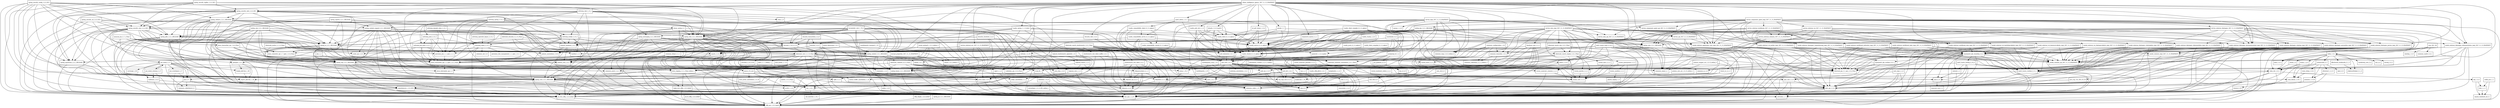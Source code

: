 digraph dependencies {
  node [shape = box, fontsize=10.0];
  activemq_broker_5_15_2 -> activemq_client_5_15_2;
  activemq_broker_5_15_2 -> geronimo_jms_1_1_spec_1_1_1;
  activemq_broker_5_15_2 -> guava_23_4_jre;
  activemq_broker_5_15_2 -> hawtbuf_1_11;
  activemq_broker_5_15_2 -> jackson_databind_2_9_2;
  activemq_broker_5_15_2 -> jboss_transaction_api_1_2_spec_1_0_1_Final;
  activemq_broker_5_15_2 -> org_osgi_core_6_0_0;
  activemq_broker_5_15_2 -> slf4j_api_1_8_0_beta0;
  activemq_broker_5_15_2 -> xml_apis_1_4_01;
  activemq_client_5_15_2 -> commons_net_3_6;
  activemq_client_5_15_2 -> geronimo_j2ee_management_1_1_spec_1_0_1;
  activemq_client_5_15_2 -> geronimo_jms_1_1_spec_1_1_1;
  activemq_client_5_15_2 -> hawtbuf_1_11;
  activemq_client_5_15_2 -> jboss_transaction_api_1_2_spec_1_0_1_Final;
  activemq_client_5_15_2 -> slf4j_api_1_8_0_beta0;
  activemq_client_5_15_2 -> xml_apis_1_4_01;
  activemq_jms_pool_5_15_2 -> commons_pool2_2_4_2;
  activemq_jms_pool_5_15_2 -> geronimo_jms_1_1_spec_1_1_1;
  activemq_jms_pool_5_15_2 -> jboss_transaction_api_1_2_spec_1_0_1_Final;
  activemq_jms_pool_5_15_2 -> slf4j_api_1_8_0_beta0;
  activemq_kahadb_store_5_15_2 -> activemq_broker_5_15_2;
  activemq_kahadb_store_5_15_2 -> activemq_client_5_15_2;
  activemq_kahadb_store_5_15_2 -> geronimo_jms_1_1_spec_1_1_1;
  activemq_kahadb_store_5_15_2 -> jboss_transaction_api_1_2_spec_1_0_1_Final;
  activemq_kahadb_store_5_15_2 -> slf4j_api_1_8_0_beta0;
  activemq_openwire_legacy_5_15_2 -> activemq_client_5_15_2;
  activemq_pool_5_15_2 -> activemq_client_5_15_2;
  activemq_pool_5_15_2 -> activemq_jms_pool_5_15_2;
  activemq_pool_5_15_2 -> geronimo_jms_1_1_spec_1_1_1;
  activemq_pool_5_15_2 -> jboss_transaction_api_1_2_spec_1_0_1_Final;
  activemq_pool_5_15_2 -> slf4j_api_1_8_0_beta0;
  activemq_spring_5_15_2 -> activemq_broker_5_15_2;
  activemq_spring_5_15_2 -> activemq_client_5_15_2;
  activemq_spring_5_15_2 -> activemq_jms_pool_5_15_2;
  activemq_spring_5_15_2 -> activemq_pool_5_15_2;
  activemq_spring_5_15_2 -> geronimo_jms_1_1_spec_1_1_1;
  activemq_spring_5_15_2 -> jboss_transaction_api_1_2_spec_1_0_1_Final;
  activemq_spring_5_15_2 -> slf4j_api_1_8_0_beta0;
  activemq_spring_5_15_2 -> spring_beans_5_0_1_RELEASE;
  activemq_spring_5_15_2 -> spring_context_5_0_1_RELEASE;
  activemq_spring_5_15_2 -> spring_core_5_0_1_RELEASE;
  activemq_spring_5_15_2 -> xbean_spring_4_5;
  activemq_web_5_15_2 -> activemq_broker_5_15_2;
  activemq_web_5_15_2 -> activemq_client_5_15_2;
  activemq_web_5_15_2 -> activemq_spring_5_15_2;
  activemq_web_5_15_2 -> geronimo_jms_1_1_spec_1_1_1;
  activemq_web_5_15_2 -> jaxb_api_2_3_0;
  activemq_web_5_15_2 -> rome_1_0;
  activemq_web_5_15_2 -> slf4j_api_1_8_0_beta0;
  activemq_web_5_15_2 -> spring_beans_5_0_1_RELEASE;
  activemq_web_5_15_2 -> spring_core_5_0_1_RELEASE;
  activemq_web_5_15_2 -> spring_web_5_0_1_RELEASE;
  activemq_web_5_15_2 -> spring_webmvc_5_0_1_RELEASE;
  activemq_web_5_15_2 -> xstream_1_4_10;
  ant_1_10_1 -> ant_launcher_1_10_1;
  ant_1_10_1 -> xml_apis_1_4_01;
  asm_tree_6_0 -> asm_6_0;
  asm_util_6_0 -> asm_6_0;
  asm_util_6_0 -> asm_tree_6_0;
  aspectjweaver_1_9_0_RC2 -> jcl_over_slf4j_1_8_0_beta0;
  aspectjweaver_1_9_0_RC2 -> xml_apis_1_4_01;
  atmosphere_runtime_2_4_11_vaadin2 -> commons_pool2_2_4_2;
  atmosphere_runtime_2_4_11_vaadin2 -> jaxb_api_2_3_0;
  atmosphere_runtime_2_4_11_vaadin2 -> vaadin_slf4j_jdk14_1_6_1;
  atmosphere_runtime_2_4_11_vaadin2 -> xml_apis_1_4_01;
  autoencoder_0_1 -> ejml_0_22;
  autoencoder_0_1 -> jcommon_1_0_16;
  autoencoder_0_1 -> jfreechart_1_0_13;
  autoencoder_0_1 -> scala_library_2_10_2;
  autoencoder_0_1 -> scala_swing_2_10_2;
  autoencoder_0_1 -> weka_dev_3_9_1;
  bcpkix_jdk15on_1_58 -> bcprov_jdk15on_1_58;
  bmad_2_4 -> weka_dev_3_9_1;
  bounce_0_18 -> xml_apis_1_4_01;
  cglib_3_2_5 -> ant_1_10_1;
  cglib_3_2_5 -> asm_6_0;
  citizen_intelligence_agency_2017_11_13_SNAPSHOT -> commons_beanutils_1_9_3;
  citizen_intelligence_agency_2017_11_13_SNAPSHOT -> commons_lang_2_6_0_redhat_6;
  citizen_intelligence_agency_2017_11_13_SNAPSHOT -> commons_lang3_3_7;
  citizen_intelligence_agency_2017_11_13_SNAPSHOT -> dcharts_2_0_0_hack23;
  citizen_intelligence_agency_2017_11_13_SNAPSHOT -> ehcache_2_10_4_3_15;
  citizen_intelligence_agency_2017_11_13_SNAPSHOT -> ehcache_web_2_0_4;
  citizen_intelligence_agency_2017_11_13_SNAPSHOT -> gantt_addon_1_0_1;
  citizen_intelligence_agency_2017_11_13_SNAPSHOT -> hibernate_jpa_2_1_api_1_0_0_Final;
  citizen_intelligence_agency_2017_11_13_SNAPSHOT -> joda_time_2_9_9;
  citizen_intelligence_agency_2017_11_13_SNAPSHOT -> jsoup_1_10_2;
  citizen_intelligence_agency_2017_11_13_SNAPSHOT -> model_common_api_2017_11_13_SNAPSHOT;
  citizen_intelligence_agency_2017_11_13_SNAPSHOT -> model_external_riksdagen_documentcontent_impl_2017_11_13_SNAPSHOT;
  citizen_intelligence_agency_2017_11_13_SNAPSHOT -> model_external_riksdagen_dokumentlista_impl_2017_11_13_SNAPSHOT;
  citizen_intelligence_agency_2017_11_13_SNAPSHOT -> model_external_riksdagen_dokumentstatus_impl_2017_11_13_SNAPSHOT;
  citizen_intelligence_agency_2017_11_13_SNAPSHOT -> model_external_riksdagen_person_impl_2017_11_13_SNAPSHOT;
  citizen_intelligence_agency_2017_11_13_SNAPSHOT -> model_external_riksdagen_utskottsforslag_impl_2017_11_13_SNAPSHOT;
  citizen_intelligence_agency_2017_11_13_SNAPSHOT -> model_external_worldbank_data_impl_2017_11_13_SNAPSHOT;
  citizen_intelligence_agency_2017_11_13_SNAPSHOT -> model_internal_application_user_impl_2017_11_13_SNAPSHOT;
  citizen_intelligence_agency_2017_11_13_SNAPSHOT -> qrcode_2_1;
  citizen_intelligence_agency_2017_11_13_SNAPSHOT -> responsive_layout_2_1_1;
  citizen_intelligence_agency_2017_11_13_SNAPSHOT -> service_api_2017_11_13_SNAPSHOT;
  citizen_intelligence_agency_2017_11_13_SNAPSHOT -> service_external_esv_2017_11_13_SNAPSHOT;
  citizen_intelligence_agency_2017_11_13_SNAPSHOT -> slf4j_api_1_8_0_beta0;
  citizen_intelligence_agency_2017_11_13_SNAPSHOT -> spring_aop_5_0_1_RELEASE;
  citizen_intelligence_agency_2017_11_13_SNAPSHOT -> spring_beans_5_0_1_RELEASE;
  citizen_intelligence_agency_2017_11_13_SNAPSHOT -> spring_context_5_0_1_RELEASE;
  citizen_intelligence_agency_2017_11_13_SNAPSHOT -> spring_security_core_5_0_0_RC1;
  citizen_intelligence_agency_2017_11_13_SNAPSHOT -> spring_security_web_5_0_0_RC1;
  citizen_intelligence_agency_2017_11_13_SNAPSHOT -> spring_tx_5_0_1_RELEASE;
  citizen_intelligence_agency_2017_11_13_SNAPSHOT -> spring_web_5_0_1_RELEASE;
  citizen_intelligence_agency_2017_11_13_SNAPSHOT -> vaadin_grid_util_2_1_0;
  citizen_intelligence_agency_2017_11_13_SNAPSHOT -> vaadin_server_8_2_0_alpha3;
  citizen_intelligence_agency_2017_11_13_SNAPSHOT -> vaadin_shared_8_2_0_alpha3;
  citizen_intelligence_agency_2017_11_13_SNAPSHOT -> vaadin_spring_2_1_0_beta2;
  citizen_intelligence_agency_2017_11_13_SNAPSHOT -> wt_pdf_viewer_1_0_4;
  colt_2_1_4 -> concurrent_1_3_4;
  commons_beanutils_1_9_3 -> commons_collections_3_2_2_redhat_2;
  commons_beanutils_1_9_3 -> jcl_over_slf4j_1_8_0_beta0;
  commons_collections4_4_1 -> xml_apis_1_4_01;
  commons_configuration_1_10 -> commons_beanutils_1_9_3;
  commons_configuration_1_10 -> commons_codec_1_11;
  commons_configuration_1_10 -> commons_collections_3_2_2_redhat_2;
  commons_configuration_1_10 -> commons_lang_2_6_0_redhat_6;
  commons_configuration_1_10 -> jcl_over_slf4j_1_8_0_beta0;
  commons_configuration_1_10 -> xml_apis_1_4_01;
  commons_dbcp2_2_1_1 -> commons_pool2_2_4_2;
  commons_dbcp2_2_1_1 -> jboss_transaction_api_1_2_spec_1_0_1_Final;
  commons_dbcp2_2_1_1 -> jcl_over_slf4j_1_8_0_beta0;
  commons_pool2_2_4_2 -> cglib_3_2_5;
  core_1_1_2 -> arpack_combined_all_0_1;
  dcharts_2_0_0_hack23 -> commons_codec_1_11;
  dcharts_2_0_0_hack23 -> commons_lang3_3_7;
  dcharts_2_0_0_hack23 -> gwt_user_2_8_2;
  dcharts_2_0_0_hack23 -> vaadin_client_8_2_0_alpha3;
  dcharts_2_0_0_hack23 -> vaadin_server_8_2_0_alpha3;
  dcharts_2_0_0_hack23 -> vaadin_shared_8_2_0_alpha3;
  dom4j_1_6_1 -> jaxb_api_2_3_0;
  dom4j_1_6_1 -> jaxb_xjc_2_3_0;
  dom4j_1_6_1 -> xml_apis_1_4_01;
  dom4j_1_6_1 -> xpp3_1_1_6;
  easybinder_0_4 -> gentyref_1_2_0_vaadin1;
  easybinder_0_4 -> hibernate_jpa_2_1_api_1_0_0_Final;
  easybinder_0_4 -> vaadin_server_8_2_0_alpha3;
  easybinder_0_4 -> vaadin_shared_8_2_0_alpha3;
  easybinder_0_4 -> validation_api_2_0_0_Final;
  ehcache_2_10_4_3_15 -> hibernate_core_5_2_12_Final;
  ehcache_2_10_4_3_15 -> jboss_transaction_api_1_2_spec_1_0_1_Final;
  ehcache_2_10_4_3_15 -> quartz_2_3_0;
  ehcache_2_10_4_3_15 -> slf4j_api_1_8_0_beta0;
  ehcache_2_10_4_3_15 -> xml_apis_1_4_01;
  ehcache_3_4_0 -> cache_api_1_0_0;
  ehcache_3_4_0 -> jaxb_api_2_3_0;
  ehcache_3_4_0 -> slf4j_api_1_8_0_beta0;
  ehcache_3_4_0 -> xml_apis_1_4_01;
  ehcache_clustered_3_4_0 -> ehcache_2_10_4_3_15;
  ehcache_clustered_3_4_0 -> ehcache_3_4_0;
  ehcache_clustered_3_4_0 -> jaxb_api_2_3_0;
  ehcache_clustered_3_4_0 -> slf4j_api_1_8_0_beta0;
  ehcache_clustered_3_4_0 -> xml_apis_1_4_01;
  ehcache_transactions_3_4_0 -> ehcache_2_10_4_3_15;
  ehcache_transactions_3_4_0 -> ehcache_3_4_0;
  ehcache_transactions_3_4_0 -> jboss_transaction_api_1_2_spec_1_0_1_Final;
  ehcache_transactions_3_4_0 -> slf4j_api_1_8_0_beta0;
  ehcache_transactions_3_4_0 -> xml_apis_1_4_01;
  ehcache_web_2_0_4 -> ehcache_2_10_4_3_15;
  ehcache_web_2_0_4 -> slf4j_api_1_8_0_beta0;
  elasticsearch_rest_client_5_6_2 -> httpasyncclient_4_1_2;
  elasticsearch_rest_client_5_6_2 -> httpclient_4_5_3;
  elasticsearch_rest_client_5_6_2 -> httpcore_4_4_8;
  elasticsearch_rest_client_5_6_2 -> httpcore_nio_4_4_5;
  elasticsearch_rest_client_5_6_2 -> jcl_over_slf4j_1_8_0_beta0;
  elasticsearch_rest_client_sniffer_5_6_2 -> elasticsearch_rest_client_5_6_2;
  elasticsearch_rest_client_sniffer_5_6_2 -> httpcore_4_4_8;
  elasticsearch_rest_client_sniffer_5_6_2 -> jackson_core_2_9_2;
  elasticsearch_rest_client_sniffer_5_6_2 -> jcl_over_slf4j_1_8_0_beta0;
  encrypt_properties_2017_11_13_SNAPSHOT -> bcprov_jdk15on_1_58;
  encrypt_properties_2017_11_13_SNAPSHOT -> jasypt_1_9_3_redhat_3;
  fluent_hc_4_5_3 -> httpclient_4_5_3;
  fluent_hc_4_5_3 -> httpcore_4_4_8;
  gantt_addon_1_0_1 -> gwt_user_2_8_2;
  gantt_addon_1_0_1 -> vaadin_client_8_2_0_alpha3;
  gantt_addon_1_0_1 -> vaadin_compatibility_client_8_2_0_alpha3;
  gantt_addon_1_0_1 -> vaadin_compatibility_server_8_2_0_alpha3;
  gantt_addon_1_0_1 -> vaadin_server_8_2_0_alpha3;
  gantt_addon_1_0_1 -> vaadin_shared_8_2_0_alpha3;
  geronimo_jms_1_1_spec_1_1_1 -> jboss_transaction_api_1_2_spec_1_0_1_Final;
  googleauth_1_1_4 -> commons_codec_1_11;
  googleauth_1_1_4 -> httpclient_4_5_3;
  guava_23_4_jre -> animal_sniffer_annotations_1_14;
  guava_23_4_jre -> error_prone_annotations_2_0_18;
  guava_23_4_jre -> j2objc_annotations_1_1;
  guava_23_4_jre -> jsr305_1_3_9;
  gwt_dev_2_8_2 -> animal_sniffer_annotations_1_14;
  gwt_dev_2_8_2 -> ant_1_10_1;
  gwt_dev_2_8_2 -> asm_6_0;
  gwt_dev_2_8_2 -> colt_2_1_4;
  gwt_dev_2_8_2 -> gson_2_8_2;
  gwt_dev_2_8_2 -> j2objc_annotations_1_1;
  gwt_dev_2_8_2 -> jsr305_1_3_9;
  gwt_dev_2_8_2 -> org_osgi_core_6_0_0;
  gwt_dev_2_8_2 -> xml_apis_1_4_01;
  gwt_elemental_2_8_2 -> gwt_user_2_8_2;
  gwt_user_2_8_2 -> asm_6_0;
  gwt_user_2_8_2 -> commons_io_2_6;
  gwt_user_2_8_2 -> gson_2_8_2;
  gwt_user_2_8_2 -> gwt_dev_2_8_2;
  gwt_user_2_8_2 -> icu4j_60_1;
  gwt_user_2_8_2 -> jcl_over_slf4j_1_8_0_beta0;
  gwt_user_2_8_2 -> jsinterop_annotations_1_0_2;
  gwt_user_2_8_2 -> jsr305_1_3_9;
  gwt_user_2_8_2 -> junit_4_12;
  gwt_user_2_8_2 -> sac_1_3;
  gwt_user_2_8_2 -> validation_api_2_0_0_Final;
  gwt_user_2_8_2 -> xml_apis_1_4_01;
  hawtdispatch_1_22 -> asm_6_0;
  hawtdispatch_1_22 -> org_osgi_core_6_0_0;
  hawtdispatch_scala_1_22 -> hawtdispatch_1_22;
  hawtdispatch_scala_1_22 -> scala_library_2_10_2;
  hawtdispatch_transport_1_22 -> hawtbuf_1_11;
  hawtdispatch_transport_1_22 -> hawtdispatch_1_22;
  hibernate_commons_annotations_5_0_1_Final -> jboss_logging_3_3_1_Final_redhat_1;
  hibernate_core_5_2_12_Final -> ant_1_10_1;
  hibernate_core_5_2_12_Final -> antlr_2_7_7_redhat_7;
  hibernate_core_5_2_12_Final -> byte_buddy_1_7_9;
  hibernate_core_5_2_12_Final -> classmate_1_3_4;
  hibernate_core_5_2_12_Final -> dom4j_1_6_1;
  hibernate_core_5_2_12_Final -> hibernate_commons_annotations_5_0_1_Final;
  hibernate_core_5_2_12_Final -> hibernate_jpa_2_1_api_1_0_0_Final;
  hibernate_core_5_2_12_Final -> jandex_2_0_4_Final;
  hibernate_core_5_2_12_Final -> javassist_3_22_0_GA;
  hibernate_core_5_2_12_Final -> jaxb_api_2_3_0;
  hibernate_core_5_2_12_Final -> jboss_logging_3_3_1_Final_redhat_1;
  hibernate_core_5_2_12_Final -> jboss_transaction_api_1_2_spec_1_0_1_Final;
  hibernate_core_5_2_12_Final -> validation_api_2_0_0_Final;
  hibernate_core_5_2_12_Final -> xml_apis_1_4_01;
  hibernate_ehcache_5_2_12_Final -> ehcache_2_10_4_3_15;
  hibernate_ehcache_5_2_12_Final -> hibernate_core_5_2_12_Final;
  hibernate_ehcache_5_2_12_Final -> jboss_logging_3_3_1_Final_redhat_1;
  hibernate_ehcache_5_2_12_Final -> jboss_transaction_api_1_2_spec_1_0_1_Final;
  hibernate_jcache_5_2_12_Final -> cache_api_1_0_0;
  hibernate_jcache_5_2_12_Final -> hibernate_core_5_2_12_Final;
  hibernate_jcache_5_2_12_Final -> jboss_logging_3_3_1_Final_redhat_1;
  hibernate_jcache_5_2_12_Final -> jboss_transaction_api_1_2_spec_1_0_1_Final;
  hibernate_search_elasticsearch_5_8_2_Final -> elasticsearch_rest_client_5_6_2;
  hibernate_search_elasticsearch_5_8_2_Final -> elasticsearch_rest_client_sniffer_5_6_2;
  hibernate_search_elasticsearch_5_8_2_Final -> gson_2_8_2;
  hibernate_search_elasticsearch_5_8_2_Final -> hibernate_commons_annotations_5_0_1_Final;
  hibernate_search_elasticsearch_5_8_2_Final -> hibernate_search_engine_5_8_2_Final;
  hibernate_search_elasticsearch_5_8_2_Final -> httpasyncclient_4_1_2;
  hibernate_search_elasticsearch_5_8_2_Final -> httpclient_4_5_3;
  hibernate_search_elasticsearch_5_8_2_Final -> httpcore_4_4_8;
  hibernate_search_elasticsearch_5_8_2_Final -> httpcore_nio_4_4_5;
  hibernate_search_elasticsearch_5_8_2_Final -> jaxb_api_2_3_0;
  hibernate_search_elasticsearch_5_8_2_Final -> jboss_logging_3_3_1_Final_redhat_1;
  hibernate_search_elasticsearch_5_8_2_Final -> lucene_analyzers_common_5_5_5;
  hibernate_search_elasticsearch_5_8_2_Final -> lucene_core_5_5_5;
  hibernate_search_elasticsearch_5_8_2_Final -> lucene_facet_5_5_5;
  hibernate_search_engine_5_8_2_Final -> hibernate_commons_annotations_5_0_1_Final;
  hibernate_search_engine_5_8_2_Final -> jboss_logging_3_3_1_Final_redhat_1;
  hibernate_search_engine_5_8_2_Final -> jboss_transaction_api_1_2_spec_1_0_1_Final;
  hibernate_search_engine_5_8_2_Final -> lucene_analyzers_common_5_5_5;
  hibernate_search_engine_5_8_2_Final -> lucene_core_5_5_5;
  hibernate_search_engine_5_8_2_Final -> lucene_facet_5_5_5;
  hibernate_search_engine_5_8_2_Final -> lucene_misc_5_5_5;
  hibernate_search_engine_5_8_2_Final -> lucene_queries_5_5_5;
  hibernate_search_engine_5_8_2_Final -> lucene_queryparser_5_5_5;
  hibernate_search_engine_5_8_2_Final -> xml_apis_1_4_01;
  hibernate_search_orm_5_8_2_Final -> hibernate_commons_annotations_5_0_1_Final;
  hibernate_search_orm_5_8_2_Final -> hibernate_core_5_2_12_Final;
  hibernate_search_orm_5_8_2_Final -> hibernate_jpa_2_1_api_1_0_0_Final;
  hibernate_search_orm_5_8_2_Final -> hibernate_search_engine_5_8_2_Final;
  hibernate_search_orm_5_8_2_Final -> jboss_transaction_api_1_2_spec_1_0_1_Final;
  hibernate_search_orm_5_8_2_Final -> lucene_core_5_5_5;
  hibernate_validator_6_0_5_Final -> classmate_1_3_4;
  hibernate_validator_6_0_5_Final -> hibernate_jpa_2_1_api_1_0_0_Final;
  hibernate_validator_6_0_5_Final -> jaxb_api_2_3_0;
  hibernate_validator_6_0_5_Final -> jboss_logging_3_3_1_Final_redhat_1;
  hibernate_validator_6_0_5_Final -> joda_time_2_9_9;
  hibernate_validator_6_0_5_Final -> jsoup_1_10_2;
  hibernate_validator_6_0_5_Final -> validation_api_2_0_0_Final;
  hibernate_validator_6_0_5_Final -> xml_apis_1_4_01;
  httpasyncclient_4_1_2 -> httpclient_4_5_3;
  httpasyncclient_4_1_2 -> httpcore_4_4_8;
  httpasyncclient_4_1_2 -> httpcore_nio_4_4_5;
  httpasyncclient_4_1_2 -> jcl_over_slf4j_1_8_0_beta0;
  httpclient_4_5_3 -> commons_codec_1_11;
  httpclient_4_5_3 -> httpcore_4_4_8;
  httpclient_4_5_3 -> jcl_over_slf4j_1_8_0_beta0;
  httpcore_nio_4_4_5 -> httpcore_4_4_8;
  hyperjaxb3_ejb_roundtrip_0_6_2 -> commons_io_2_6;
  hyperjaxb3_ejb_roundtrip_0_6_2 -> commons_lang3_3_7;
  hyperjaxb3_ejb_roundtrip_0_6_2 -> hibernate_jpa_2_1_api_1_0_0_Final;
  hyperjaxb3_ejb_roundtrip_0_6_2 -> hyperjaxb3_ejb_runtime_0_6_2;
  hyperjaxb3_ejb_roundtrip_0_6_2 -> jaxb_api_2_3_0;
  hyperjaxb3_ejb_roundtrip_0_6_2 -> jaxb2_basics_runtime_0_11_1;
  hyperjaxb3_ejb_roundtrip_0_6_2 -> jaxb2_basics_testing_0_10_0;
  hyperjaxb3_ejb_roundtrip_0_6_2 -> jcl_over_slf4j_1_8_0_beta0;
  hyperjaxb3_ejb_roundtrip_0_6_2 -> junit_4_12;
  hyperjaxb3_ejb_roundtrip_0_6_2 -> xml_apis_1_4_01;
  hyperjaxb3_ejb_roundtrip_0_6_2 -> xmlunit_1_5;
  hyperjaxb3_ejb_runtime_0_6_2 -> commons_lang3_3_7;
  hyperjaxb3_ejb_runtime_0_6_2 -> hibernate_jpa_2_1_api_1_0_0_Final;
  hyperjaxb3_ejb_runtime_0_6_2 -> jaxb_api_2_3_0;
  hyperjaxb3_ejb_runtime_0_6_2 -> xml_apis_1_4_01;
  icu4j_60_1 -> xml_apis_1_4_01;
  jackson_databind_2_9_2 -> jackson_annotations_2_9_0;
  jackson_databind_2_9_2 -> jackson_core_2_9_2;
  jackson_databind_2_9_2 -> xml_apis_1_4_01;
  jackson_mapper_asl_1_9_13_redhat_3 -> jackson_core_asl_1_9_13_redhat_3;
  jackson_mapper_asl_1_9_13_redhat_3 -> joda_time_2_9_9;
  jackson_mapper_asl_1_9_13_redhat_3 -> xml_apis_1_4_01;
  jandex_2_0_4_Final -> ant_1_10_1;
  jasypt_1_9_3_redhat_3 -> icu4j_60_1;
  jasypt_hibernate4_1_9_2 -> hibernate_core_5_2_12_Final;
  jasypt_hibernate4_1_9_2 -> jasypt_1_9_3_redhat_3;
  jasypt_spring31_1_9_3_redhat_3 -> jasypt_1_9_3_redhat_3;
  jasypt_spring31_1_9_3_redhat_3 -> spring_beans_5_0_1_RELEASE;
  jasypt_spring31_1_9_3_redhat_3 -> spring_context_5_0_1_RELEASE;
  jasypt_spring31_1_9_3_redhat_3 -> spring_core_5_0_1_RELEASE;
  jasypt_spring31_1_9_3_redhat_3 -> xml_apis_1_4_01;
  java_cup_11b_2015_03_26 -> ant_1_10_1;
  javamelody_core_1_70_0 -> activation_1_1;
  javamelody_core_1_70_0 -> commons_dbcp2_2_1_1;
  javamelody_core_1_70_0 -> ehcache_2_10_4_3_15;
  javamelody_core_1_70_0 -> hibernate_jpa_2_1_api_1_0_0_Final;
  javamelody_core_1_70_0 -> javax_interceptor_api_1_2;
  javamelody_core_1_70_0 -> javax_mail_1_6_0;
  javamelody_core_1_70_0 -> jrobin_1_6_0;
  javamelody_core_1_70_0 -> log4j_over_slf4j_1_8_0_beta0;
  javamelody_core_1_70_0 -> logback_classic_1_2_3;
  javamelody_core_1_70_0 -> logback_core_1_2_3;
  javamelody_core_1_70_0 -> openpdf_1_0_5;
  javamelody_core_1_70_0 -> quartz_2_3_0;
  javamelody_core_1_70_0 -> slf4j_api_1_8_0_beta0;
  javamelody_core_1_70_0 -> spring_aop_5_0_1_RELEASE;
  javamelody_core_1_70_0 -> spring_beans_5_0_1_RELEASE;
  javamelody_core_1_70_0 -> spring_context_5_0_1_RELEASE;
  javamelody_core_1_70_0 -> spring_core_5_0_1_RELEASE;
  javamelody_core_1_70_0 -> spring_web_5_0_1_RELEASE;
  javamelody_core_1_70_0 -> xml_apis_1_4_01;
  javamelody_core_1_70_0 -> xstream_1_4_10;
  javax_mail_1_6_0 -> activation_1_1;
  javax_mail_1_6_0 -> xml_apis_1_4_01;
  jaxb_api_2_3_0 -> activation_1_1;
  jaxb_api_2_3_0 -> xml_apis_1_4_01;
  jaxb_core_2_3_0 -> activation_1_1;
  jaxb_core_2_3_0 -> jaxb_api_2_3_0;
  jaxb_core_2_3_0 -> xml_apis_1_4_01;
  jaxb_impl_2_3_0 -> activation_1_1;
  jaxb_impl_2_3_0 -> jaxb_api_2_3_0;
  jaxb_impl_2_3_0 -> jaxb_core_2_3_0;
  jaxb_impl_2_3_0 -> xml_apis_1_4_01;
  jaxb_xjc_2_3_0 -> activation_1_1;
  jaxb_xjc_2_3_0 -> ant_1_10_1;
  jaxb_xjc_2_3_0 -> jaxb_api_2_3_0;
  jaxb_xjc_2_3_0 -> jaxb_core_2_3_0;
  jaxb_xjc_2_3_0 -> xml_apis_1_4_01;
  jaxb2_basics_runtime_0_11_1 -> activation_1_1;
  jaxb2_basics_runtime_0_11_1 -> jaxb_api_2_3_0;
  jaxb2_basics_runtime_0_11_1 -> jaxb_core_2_3_0;
  jaxb2_basics_runtime_0_11_1 -> xml_apis_1_4_01;
  jaxb2_basics_testing_0_10_0 -> commons_io_2_6;
  jaxb2_basics_testing_0_10_0 -> jaxb_api_2_3_0;
  jaxb2_basics_testing_0_10_0 -> jaxb2_basics_runtime_0_11_1;
  jaxb2_basics_testing_0_10_0 -> jcl_over_slf4j_1_8_0_beta0;
  jaxb2_basics_testing_0_10_0 -> junit_4_12;
  jaxb2_basics_testing_0_10_0 -> xml_apis_1_4_01;
  jaxb2_basics_testing_0_10_0 -> xmlunit_1_5;
  jaxb2_basics_tools_0_10_0 -> commons_beanutils_1_9_3;
  jaxb2_basics_tools_0_10_0 -> commons_lang3_3_7;
  jaxb2_basics_tools_0_10_0 -> jaxb_api_2_3_0;
  jaxb2_basics_tools_0_10_0 -> jaxb_core_2_3_0;
  jaxb2_basics_tools_0_10_0 -> jaxb_xjc_2_3_0;
  jaxb2_basics_tools_0_10_0 -> jaxb2_basics_runtime_0_11_1;
  jaxb2_basics_tools_0_10_0 -> jcl_over_slf4j_1_8_0_beta0;
  jaxb2_basics_tools_0_10_0 -> spring_beans_5_0_1_RELEASE;
  jaxb2_basics_tools_0_10_0 -> spring_context_5_0_1_RELEASE;
  jaxb2_basics_tools_0_10_0 -> xml_apis_1_4_01;
  jboss_connector_api_1_7_spec_1_0_0_Final -> jboss_transaction_api_1_2_spec_1_0_1_Final;
  jboss_logging_3_3_1_Final_redhat_1 -> log4j_over_slf4j_1_8_0_beta0;
  jboss_logging_3_3_1_Final_redhat_1 -> slf4j_api_1_8_0_beta0;
  jboss_transaction_api_1_2_spec_1_0_1_Final -> javax_interceptor_api_1_2;
  jboss_transaction_spi_7_6_0_Final -> jboss_connector_api_1_7_spec_1_0_0_Final;
  jboss_transaction_spi_7_6_0_Final -> jboss_logging_3_3_1_Final_redhat_1;
  jboss_transaction_spi_7_6_0_Final -> jboss_transaction_api_1_2_spec_1_0_1_Final;
  jcl_over_slf4j_1_8_0_beta0 -> slf4j_api_1_8_0_beta0;
  jcommon_1_0_16 -> xml_apis_1_4_01;
  jdom2_2_0_6 -> xml_apis_1_4_01;
  jfilechooser_bookmarks_0_1_5 -> jclipboardhelper_0_1_0;
  jfreechart_1_0_13 -> jcommon_1_0_16;
  jfreechart_1_0_13 -> xml_apis_1_4_01;
  jms_1_1 -> jboss_transaction_api_1_2_spec_1_0_1_Final;
  jna_platform_4_5_0 -> jna_4_5_0;
  jrobin_1_6_0 -> xml_apis_1_4_01;
  jsoup_1_10_2 -> xml_apis_1_4_01;
  jul_to_slf4j_1_8_0_beta0 -> slf4j_api_1_8_0_beta0;
  junit_4_12 -> hamcrest_core_1_3;
  liquibase_core_3_5_3 -> ant_1_10_1;
  liquibase_core_3_5_3 -> org_osgi_core_6_0_0;
  liquibase_core_3_5_3 -> snakeyaml_1_19;
  liquibase_core_3_5_3 -> spring_beans_5_0_1_RELEASE;
  liquibase_core_3_5_3 -> spring_context_5_0_1_RELEASE;
  liquibase_core_3_5_3 -> spring_core_5_0_1_RELEASE;
  liquibase_core_3_5_3 -> xml_apis_1_4_01;
  log4j_over_slf4j_1_8_0_beta0 -> slf4j_api_1_8_0_beta0;
  log4j_over_slf4j_1_8_0_beta0 -> xml_apis_1_4_01;
  logback_classic_1_2_3 -> logback_core_1_2_3;
  logback_classic_1_2_3 -> slf4j_api_1_8_0_beta0;
  logback_classic_1_2_3 -> xml_apis_1_4_01;
  logback_core_1_2_3 -> javax_mail_1_6_0;
  logback_core_1_2_3 -> xml_apis_1_4_01;
  logback_elasticsearch_appender_1_6 -> jackson_core_2_9_2;
  logback_elasticsearch_appender_1_6 -> logback_classic_1_2_3;
  logback_elasticsearch_appender_1_6 -> logback_core_1_2_3;
  logback_elasticsearch_appender_1_6 -> slf4j_api_1_8_0_beta0;
  lucene_analyzers_common_5_5_5 -> lucene_core_5_5_5;
  lucene_analyzers_common_5_5_5 -> xml_apis_1_4_01;
  lucene_analyzers_phonetic_5_5_5 -> commons_codec_1_11;
  lucene_analyzers_phonetic_5_5_5 -> lucene_analyzers_common_5_5_5;
  lucene_analyzers_phonetic_5_5_5 -> lucene_core_5_5_5;
  lucene_backward_codecs_5_5_5 -> lucene_core_5_5_5;
  lucene_facet_5_5_5 -> lucene_core_5_5_5;
  lucene_facet_5_5_5 -> lucene_queries_5_5_5;
  lucene_misc_5_5_5 -> lucene_core_5_5_5;
  lucene_queries_5_5_5 -> lucene_core_5_5_5;
  lucene_queryparser_5_5_5 -> lucene_core_5_5_5;
  lucene_queryparser_5_5_5 -> lucene_queries_5_5_5;
  lucene_queryparser_5_5_5 -> lucene_sandbox_5_5_5;
  lucene_queryparser_5_5_5 -> xml_apis_1_4_01;
  lucene_sandbox_5_5_5 -> jakarta_regexp_1_4;
  lucene_sandbox_5_5_5 -> lucene_core_5_5_5;
  meka_1_9_1 -> autoencoder_0_1;
  meka_1_9_1 -> bmad_2_4;
  meka_1_9_1 -> jama_1_0_3;
  meka_1_9_1 -> jclipboardhelper_0_1_0;
  meka_1_9_1 -> jfilechooser_bookmarks_0_1_5;
  meka_1_9_1 -> markdownj_core_0_4;
  meka_1_9_1 -> mst_4_0;
  meka_1_9_1 -> mulan_1_4_0;
  meka_1_9_1 -> scala_library_2_10_2;
  meka_1_9_1 -> trove4j_3_0_3;
  meka_1_9_1 -> weka_dev_3_9_1;
  moa_2017_06 -> commons_math3_3_6_1;
  moa_2017_06 -> jama_1_0_3;
  moa_2017_06 -> meka_1_9_1;
  moa_2017_06 -> sizeofag_1_0_0;
  moa_2017_06 -> weka_dev_3_9_1;
  model_common_impl_2017_11_13_SNAPSHOT -> jaxb_api_2_3_0;
  model_common_impl_2017_11_13_SNAPSHOT -> model_common_api_2017_11_13_SNAPSHOT;
  model_common_impl_2017_11_13_SNAPSHOT -> slf4j_api_1_8_0_beta0;
  model_external_riksdagen_documentcontent_impl_2017_11_13_SNAPSHOT -> hibernate_jpa_2_1_api_1_0_0_Final;
  model_external_riksdagen_documentcontent_impl_2017_11_13_SNAPSHOT -> hyperjaxb3_ejb_roundtrip_0_6_2;
  model_external_riksdagen_documentcontent_impl_2017_11_13_SNAPSHOT -> jaxb_api_2_3_0;
  model_external_riksdagen_documentcontent_impl_2017_11_13_SNAPSHOT -> jaxb2_basics_runtime_0_11_1;
  model_external_riksdagen_documentcontent_impl_2017_11_13_SNAPSHOT -> model_common_api_2017_11_13_SNAPSHOT;
  model_external_riksdagen_documentcontent_impl_2017_11_13_SNAPSHOT -> xml_apis_1_4_01;
  model_external_riksdagen_dokumentlista_impl_2017_11_13_SNAPSHOT -> hibernate_jpa_2_1_api_1_0_0_Final;
  model_external_riksdagen_dokumentlista_impl_2017_11_13_SNAPSHOT -> hyperjaxb3_ejb_roundtrip_0_6_2;
  model_external_riksdagen_dokumentlista_impl_2017_11_13_SNAPSHOT -> jaxb_api_2_3_0;
  model_external_riksdagen_dokumentlista_impl_2017_11_13_SNAPSHOT -> jaxb2_basics_runtime_0_11_1;
  model_external_riksdagen_dokumentlista_impl_2017_11_13_SNAPSHOT -> model_common_api_2017_11_13_SNAPSHOT;
  model_external_riksdagen_dokumentlista_impl_2017_11_13_SNAPSHOT -> xml_apis_1_4_01;
  model_external_riksdagen_dokumentstatus_impl_2017_11_13_SNAPSHOT -> hibernate_jpa_2_1_api_1_0_0_Final;
  model_external_riksdagen_dokumentstatus_impl_2017_11_13_SNAPSHOT -> hyperjaxb3_ejb_roundtrip_0_6_2;
  model_external_riksdagen_dokumentstatus_impl_2017_11_13_SNAPSHOT -> jaxb_api_2_3_0;
  model_external_riksdagen_dokumentstatus_impl_2017_11_13_SNAPSHOT -> jaxb2_basics_runtime_0_11_1;
  model_external_riksdagen_dokumentstatus_impl_2017_11_13_SNAPSHOT -> model_common_api_2017_11_13_SNAPSHOT;
  model_external_riksdagen_dokumentstatus_impl_2017_11_13_SNAPSHOT -> model_common_impl_2017_11_13_SNAPSHOT;
  model_external_riksdagen_dokumentstatus_impl_2017_11_13_SNAPSHOT -> xml_apis_1_4_01;
  model_external_riksdagen_person_impl_2017_11_13_SNAPSHOT -> hibernate_jpa_2_1_api_1_0_0_Final;
  model_external_riksdagen_person_impl_2017_11_13_SNAPSHOT -> hyperjaxb3_ejb_roundtrip_0_6_2;
  model_external_riksdagen_person_impl_2017_11_13_SNAPSHOT -> jaxb_api_2_3_0;
  model_external_riksdagen_person_impl_2017_11_13_SNAPSHOT -> jaxb2_basics_runtime_0_11_1;
  model_external_riksdagen_person_impl_2017_11_13_SNAPSHOT -> model_common_api_2017_11_13_SNAPSHOT;
  model_external_riksdagen_person_impl_2017_11_13_SNAPSHOT -> model_common_impl_2017_11_13_SNAPSHOT;
  model_external_riksdagen_person_impl_2017_11_13_SNAPSHOT -> xml_apis_1_4_01;
  model_external_riksdagen_personlista_impl_2017_11_13_SNAPSHOT -> hibernate_jpa_2_1_api_1_0_0_Final;
  model_external_riksdagen_personlista_impl_2017_11_13_SNAPSHOT -> hyperjaxb3_ejb_roundtrip_0_6_2;
  model_external_riksdagen_personlista_impl_2017_11_13_SNAPSHOT -> jaxb_api_2_3_0;
  model_external_riksdagen_personlista_impl_2017_11_13_SNAPSHOT -> jaxb2_basics_runtime_0_11_1;
  model_external_riksdagen_personlista_impl_2017_11_13_SNAPSHOT -> model_common_api_2017_11_13_SNAPSHOT;
  model_external_riksdagen_personlista_impl_2017_11_13_SNAPSHOT -> model_common_impl_2017_11_13_SNAPSHOT;
  model_external_riksdagen_personlista_impl_2017_11_13_SNAPSHOT -> xml_apis_1_4_01;
  model_external_riksdagen_utskottsforslag_impl_2017_11_13_SNAPSHOT -> hibernate_jpa_2_1_api_1_0_0_Final;
  model_external_riksdagen_utskottsforslag_impl_2017_11_13_SNAPSHOT -> hyperjaxb3_ejb_roundtrip_0_6_2;
  model_external_riksdagen_utskottsforslag_impl_2017_11_13_SNAPSHOT -> hyperjaxb3_ejb_runtime_0_6_2;
  model_external_riksdagen_utskottsforslag_impl_2017_11_13_SNAPSHOT -> jaxb_api_2_3_0;
  model_external_riksdagen_utskottsforslag_impl_2017_11_13_SNAPSHOT -> jaxb2_basics_runtime_0_11_1;
  model_external_riksdagen_utskottsforslag_impl_2017_11_13_SNAPSHOT -> model_common_api_2017_11_13_SNAPSHOT;
  model_external_riksdagen_utskottsforslag_impl_2017_11_13_SNAPSHOT -> model_common_impl_2017_11_13_SNAPSHOT;
  model_external_riksdagen_utskottsforslag_impl_2017_11_13_SNAPSHOT -> xml_apis_1_4_01;
  model_external_riksdagen_votering_impl_2017_11_13_SNAPSHOT -> hibernate_jpa_2_1_api_1_0_0_Final;
  model_external_riksdagen_votering_impl_2017_11_13_SNAPSHOT -> hyperjaxb3_ejb_roundtrip_0_6_2;
  model_external_riksdagen_votering_impl_2017_11_13_SNAPSHOT -> jaxb_api_2_3_0;
  model_external_riksdagen_votering_impl_2017_11_13_SNAPSHOT -> jaxb2_basics_runtime_0_11_1;
  model_external_riksdagen_votering_impl_2017_11_13_SNAPSHOT -> model_common_api_2017_11_13_SNAPSHOT;
  model_external_riksdagen_votering_impl_2017_11_13_SNAPSHOT -> model_common_impl_2017_11_13_SNAPSHOT;
  model_external_riksdagen_votering_impl_2017_11_13_SNAPSHOT -> xml_apis_1_4_01;
  model_external_riksdagen_voteringlista_impl_2017_11_13_SNAPSHOT -> hibernate_jpa_2_1_api_1_0_0_Final;
  model_external_riksdagen_voteringlista_impl_2017_11_13_SNAPSHOT -> hyperjaxb3_ejb_roundtrip_0_6_2;
  model_external_riksdagen_voteringlista_impl_2017_11_13_SNAPSHOT -> jaxb_api_2_3_0;
  model_external_riksdagen_voteringlista_impl_2017_11_13_SNAPSHOT -> jaxb2_basics_runtime_0_11_1;
  model_external_riksdagen_voteringlista_impl_2017_11_13_SNAPSHOT -> model_common_api_2017_11_13_SNAPSHOT;
  model_external_riksdagen_voteringlista_impl_2017_11_13_SNAPSHOT -> xml_apis_1_4_01;
  model_external_val_kommunvalkrets_impl_2017_11_13_SNAPSHOT -> hibernate_jpa_2_1_api_1_0_0_Final;
  model_external_val_kommunvalkrets_impl_2017_11_13_SNAPSHOT -> hyperjaxb3_ejb_roundtrip_0_6_2;
  model_external_val_kommunvalkrets_impl_2017_11_13_SNAPSHOT -> jaxb_api_2_3_0;
  model_external_val_kommunvalkrets_impl_2017_11_13_SNAPSHOT -> jaxb2_basics_runtime_0_11_1;
  model_external_val_kommunvalkrets_impl_2017_11_13_SNAPSHOT -> model_common_api_2017_11_13_SNAPSHOT;
  model_external_val_kommunvalkrets_impl_2017_11_13_SNAPSHOT -> xml_apis_1_4_01;
  model_external_val_landstingvalkrets_impl_2017_11_13_SNAPSHOT -> hibernate_jpa_2_1_api_1_0_0_Final;
  model_external_val_landstingvalkrets_impl_2017_11_13_SNAPSHOT -> hyperjaxb3_ejb_roundtrip_0_6_2;
  model_external_val_landstingvalkrets_impl_2017_11_13_SNAPSHOT -> jaxb_api_2_3_0;
  model_external_val_landstingvalkrets_impl_2017_11_13_SNAPSHOT -> jaxb2_basics_runtime_0_11_1;
  model_external_val_landstingvalkrets_impl_2017_11_13_SNAPSHOT -> model_common_api_2017_11_13_SNAPSHOT;
  model_external_val_landstingvalkrets_impl_2017_11_13_SNAPSHOT -> xml_apis_1_4_01;
  model_external_val_partier_impl_2017_11_13_SNAPSHOT -> hibernate_jpa_2_1_api_1_0_0_Final;
  model_external_val_partier_impl_2017_11_13_SNAPSHOT -> hyperjaxb3_ejb_roundtrip_0_6_2;
  model_external_val_partier_impl_2017_11_13_SNAPSHOT -> jaxb_api_2_3_0;
  model_external_val_partier_impl_2017_11_13_SNAPSHOT -> jaxb2_basics_runtime_0_11_1;
  model_external_val_partier_impl_2017_11_13_SNAPSHOT -> model_common_api_2017_11_13_SNAPSHOT;
  model_external_val_partier_impl_2017_11_13_SNAPSHOT -> model_common_impl_2017_11_13_SNAPSHOT;
  model_external_val_partier_impl_2017_11_13_SNAPSHOT -> xml_apis_1_4_01;
  model_external_val_riksdagsvalkrets_impl_2017_11_13_SNAPSHOT -> hibernate_jpa_2_1_api_1_0_0_Final;
  model_external_val_riksdagsvalkrets_impl_2017_11_13_SNAPSHOT -> hyperjaxb3_ejb_roundtrip_0_6_2;
  model_external_val_riksdagsvalkrets_impl_2017_11_13_SNAPSHOT -> jaxb_api_2_3_0;
  model_external_val_riksdagsvalkrets_impl_2017_11_13_SNAPSHOT -> jaxb2_basics_runtime_0_11_1;
  model_external_val_riksdagsvalkrets_impl_2017_11_13_SNAPSHOT -> model_common_api_2017_11_13_SNAPSHOT;
  model_external_val_riksdagsvalkrets_impl_2017_11_13_SNAPSHOT -> xml_apis_1_4_01;
  model_external_worldbank_data_impl_2017_11_13_SNAPSHOT -> hibernate_jpa_2_1_api_1_0_0_Final;
  model_external_worldbank_data_impl_2017_11_13_SNAPSHOT -> hyperjaxb3_ejb_roundtrip_0_6_2;
  model_external_worldbank_data_impl_2017_11_13_SNAPSHOT -> jaxb_api_2_3_0;
  model_external_worldbank_data_impl_2017_11_13_SNAPSHOT -> jaxb2_basics_runtime_0_11_1;
  model_external_worldbank_data_impl_2017_11_13_SNAPSHOT -> model_common_api_2017_11_13_SNAPSHOT;
  model_external_worldbank_indicators_impl_2017_11_13_SNAPSHOT -> hibernate_jpa_2_1_api_1_0_0_Final;
  model_external_worldbank_indicators_impl_2017_11_13_SNAPSHOT -> hyperjaxb3_ejb_roundtrip_0_6_2;
  model_external_worldbank_indicators_impl_2017_11_13_SNAPSHOT -> jaxb_api_2_3_0;
  model_external_worldbank_indicators_impl_2017_11_13_SNAPSHOT -> jaxb2_basics_runtime_0_11_1;
  model_external_worldbank_indicators_impl_2017_11_13_SNAPSHOT -> model_common_api_2017_11_13_SNAPSHOT;
  model_external_worldbank_indicators_impl_2017_11_13_SNAPSHOT -> xml_apis_1_4_01;
  model_external_worldbank_topic_impl_2017_11_13_SNAPSHOT -> hibernate_jpa_2_1_api_1_0_0_Final;
  model_external_worldbank_topic_impl_2017_11_13_SNAPSHOT -> hyperjaxb3_ejb_roundtrip_0_6_2;
  model_external_worldbank_topic_impl_2017_11_13_SNAPSHOT -> jaxb_api_2_3_0;
  model_external_worldbank_topic_impl_2017_11_13_SNAPSHOT -> jaxb2_basics_runtime_0_11_1;
  model_external_worldbank_topic_impl_2017_11_13_SNAPSHOT -> model_common_api_2017_11_13_SNAPSHOT;
  model_external_worldbank_topic_impl_2017_11_13_SNAPSHOT -> xml_apis_1_4_01;
  model_internal_application_user_impl_2017_11_13_SNAPSHOT -> hibernate_jpa_2_1_api_1_0_0_Final;
  model_internal_application_user_impl_2017_11_13_SNAPSHOT -> jaxb_api_2_3_0;
  model_internal_application_user_impl_2017_11_13_SNAPSHOT -> jaxb2_basics_runtime_0_11_1;
  model_internal_application_user_impl_2017_11_13_SNAPSHOT -> model_common_api_2017_11_13_SNAPSHOT;
  model_internal_application_user_impl_2017_11_13_SNAPSHOT -> model_common_impl_2017_11_13_SNAPSHOT;
  model_internal_application_user_impl_2017_11_13_SNAPSHOT -> xml_apis_1_4_01;
  mtj_1_0_4 -> arpack_combined_all_0_1;
  mtj_1_0_4 -> core_1_1_2;
  mulan_1_4_0 -> jaxb_api_2_3_0;
  mulan_1_4_0 -> weka_dev_3_9_1;
  mulan_1_4_0 -> xml_apis_1_4_01;
  narayana_jta_5_7_1_Final -> geronimo_jms_1_1_spec_1_1_1;
  narayana_jta_5_7_1_Final -> javax_interceptor_api_1_2;
  narayana_jta_5_7_1_Final -> jboss_connector_api_1_7_spec_1_0_0_Final;
  narayana_jta_5_7_1_Final -> jboss_logging_3_3_1_Final_redhat_1;
  narayana_jta_5_7_1_Final -> jboss_transaction_api_1_2_spec_1_0_1_Final;
  narayana_jta_5_7_1_Final -> jboss_transaction_spi_7_6_0_Final;
  narayana_jta_5_7_1_Final -> xml_apis_1_4_01;
  nekohtml_1_9_22 -> xercesImpl_2_11_0_SP5_redhat_1;
  nekohtml_1_9_22 -> xml_apis_1_4_01;
  netlib_java_1_1 -> arpack_combined_all_0_1;
  netlib_java_1_1 -> core_1_1_2;
  openpdf_1_0_5 -> bcpkix_jdk15on_1_58;
  openpdf_1_0_5 -> bcprov_jdk15on_1_58;
  openpdf_1_0_5 -> xml_apis_1_4_01;
  poi_3_17 -> commons_codec_1_11;
  poi_3_17 -> commons_collections4_4_1;
  poi_3_17 -> jaxb_api_2_3_0;
  poi_3_17 -> jcl_over_slf4j_1_8_0_beta0;
  poi_3_17 -> xml_apis_1_4_01;
  poi_ooxml_3_17 -> bcpkix_jdk15on_1_58;
  poi_ooxml_3_17 -> bcprov_jdk15on_1_58;
  poi_ooxml_3_17 -> commons_collections4_4_1;
  poi_ooxml_3_17 -> curvesapi_1_05;
  poi_ooxml_3_17 -> jaxb_api_2_3_0;
  poi_ooxml_3_17 -> junit_4_12;
  poi_ooxml_3_17 -> poi_3_17;
  poi_ooxml_3_17 -> poi_ooxml_schemas_3_17;
  poi_ooxml_3_17 -> poi_scratchpad_3_17;
  poi_ooxml_3_17 -> xml_apis_1_4_01;
  poi_ooxml_3_17 -> xmlbeans_2_6_0;
  poi_ooxml_schemas_3_17 -> poi_ooxml_3_17;
  poi_ooxml_schemas_3_17 -> xml_apis_1_4_01;
  poi_ooxml_schemas_3_17 -> xmlbeans_2_6_0;
  poi_scratchpad_3_17 -> poi_3_17;
  poi_scratchpad_3_17 -> xml_apis_1_4_01;
  postgresql_42_1_4 -> jboss_transaction_api_1_2_spec_1_0_1_Final;
  postgresql_42_1_4 -> jna_4_5_0;
  postgresql_42_1_4 -> jna_platform_4_5_0;
  postgresql_42_1_4 -> org_osgi_core_6_0_0;
  postgresql_42_1_4 -> xml_apis_1_4_01;
  qrcode_2_1 -> gwt_user_2_8_2;
  qrcode_2_1 -> vaadin_client_8_2_0_alpha3;
  qrcode_2_1 -> vaadin_server_8_2_0_alpha3;
  qrcode_2_1 -> vaadin_shared_8_2_0_alpha3;
  quartz_2_3_0 -> jaxb_api_2_3_0;
  quartz_2_3_0 -> jboss_logging_3_3_1_Final_redhat_1;
  quartz_2_3_0 -> jboss_transaction_api_1_2_spec_1_0_1_Final;
  quartz_2_3_0 -> slf4j_api_1_8_0_beta0;
  quartz_2_3_0 -> xml_apis_1_4_01;
  responsive_layout_2_1_1 -> vaadin_server_8_2_0_alpha3;
  responsive_layout_2_1_1 -> vaadin_shared_8_2_0_alpha3;
  rome_1_0 -> xml_apis_1_4_01;
  scala_library_2_10_2 -> xml_apis_1_4_01;
  scala_swing_2_10_2 -> scala_library_2_10_2;
  service_api_2017_11_13_SNAPSHOT -> commons_lang3_3_7;
  service_api_2017_11_13_SNAPSHOT -> hibernate_jpa_2_1_api_1_0_0_Final;
  service_api_2017_11_13_SNAPSHOT -> model_internal_application_user_impl_2017_11_13_SNAPSHOT;
  service_component_agent_api_2017_11_13_SNAPSHOT -> model_internal_application_user_impl_2017_11_13_SNAPSHOT;
  service_component_agent_impl_2017_11_13_SNAPSHOT -> commons_lang3_3_7;
  service_component_agent_impl_2017_11_13_SNAPSHOT -> geronimo_jms_1_1_spec_1_1_1;
  service_component_agent_impl_2017_11_13_SNAPSHOT -> hibernate_jpa_2_1_api_1_0_0_Final;
  service_component_agent_impl_2017_11_13_SNAPSHOT -> joda_time_2_9_9;
  service_component_agent_impl_2017_11_13_SNAPSHOT -> model_external_riksdagen_documentcontent_impl_2017_11_13_SNAPSHOT;
  service_component_agent_impl_2017_11_13_SNAPSHOT -> model_external_riksdagen_dokumentlista_impl_2017_11_13_SNAPSHOT;
  service_component_agent_impl_2017_11_13_SNAPSHOT -> model_external_riksdagen_dokumentstatus_impl_2017_11_13_SNAPSHOT;
  service_component_agent_impl_2017_11_13_SNAPSHOT -> model_external_riksdagen_person_impl_2017_11_13_SNAPSHOT;
  service_component_agent_impl_2017_11_13_SNAPSHOT -> model_external_riksdagen_personlista_impl_2017_11_13_SNAPSHOT;
  service_component_agent_impl_2017_11_13_SNAPSHOT -> model_external_riksdagen_utskottsforslag_impl_2017_11_13_SNAPSHOT;
  service_component_agent_impl_2017_11_13_SNAPSHOT -> model_external_riksdagen_votering_impl_2017_11_13_SNAPSHOT;
  service_component_agent_impl_2017_11_13_SNAPSHOT -> model_external_riksdagen_voteringlista_impl_2017_11_13_SNAPSHOT;
  service_component_agent_impl_2017_11_13_SNAPSHOT -> model_external_worldbank_indicators_impl_2017_11_13_SNAPSHOT;
  service_component_agent_impl_2017_11_13_SNAPSHOT -> model_internal_application_user_impl_2017_11_13_SNAPSHOT;
  service_component_agent_impl_2017_11_13_SNAPSHOT -> service_component_agent_api_2017_11_13_SNAPSHOT;
  service_component_agent_impl_2017_11_13_SNAPSHOT -> service_data_api_2017_11_13_SNAPSHOT;
  service_component_agent_impl_2017_11_13_SNAPSHOT -> service_external_common_2017_11_13_SNAPSHOT;
  service_component_agent_impl_2017_11_13_SNAPSHOT -> service_external_riksdagen_2017_11_13_SNAPSHOT;
  service_component_agent_impl_2017_11_13_SNAPSHOT -> service_external_val_2017_11_13_SNAPSHOT;
  service_component_agent_impl_2017_11_13_SNAPSHOT -> service_external_worldbank_2017_11_13_SNAPSHOT;
  service_component_agent_impl_2017_11_13_SNAPSHOT -> slf4j_api_1_8_0_beta0;
  service_component_agent_impl_2017_11_13_SNAPSHOT -> spring_beans_5_0_1_RELEASE;
  service_component_agent_impl_2017_11_13_SNAPSHOT -> spring_context_5_0_1_RELEASE;
  service_component_agent_impl_2017_11_13_SNAPSHOT -> spring_jms_5_0_1_RELEASE;
  service_component_agent_impl_2017_11_13_SNAPSHOT -> spring_tx_5_0_1_RELEASE;
  service_data_api_2017_11_13_SNAPSHOT -> hibernate_jpa_2_1_api_1_0_0_Final;
  service_data_api_2017_11_13_SNAPSHOT -> model_internal_application_user_impl_2017_11_13_SNAPSHOT;
  service_data_impl_2017_11_13_SNAPSHOT -> commons_beanutils_1_9_3;
  service_data_impl_2017_11_13_SNAPSHOT -> commons_lang_2_6_0_redhat_6;
  service_data_impl_2017_11_13_SNAPSHOT -> commons_lang3_3_7;
  service_data_impl_2017_11_13_SNAPSHOT -> hibernate_core_5_2_12_Final;
  service_data_impl_2017_11_13_SNAPSHOT -> hibernate_jpa_2_1_api_1_0_0_Final;
  service_data_impl_2017_11_13_SNAPSHOT -> hibernate_search_engine_5_8_2_Final;
  service_data_impl_2017_11_13_SNAPSHOT -> hibernate_search_orm_5_8_2_Final;
  service_data_impl_2017_11_13_SNAPSHOT -> liquibase_core_3_5_3;
  service_data_impl_2017_11_13_SNAPSHOT -> lucene_analyzers_common_5_5_5;
  service_data_impl_2017_11_13_SNAPSHOT -> lucene_core_5_5_5;
  service_data_impl_2017_11_13_SNAPSHOT -> model_external_riksdagen_documentcontent_impl_2017_11_13_SNAPSHOT;
  service_data_impl_2017_11_13_SNAPSHOT -> model_external_riksdagen_dokumentlista_impl_2017_11_13_SNAPSHOT;
  service_data_impl_2017_11_13_SNAPSHOT -> model_external_riksdagen_dokumentstatus_impl_2017_11_13_SNAPSHOT;
  service_data_impl_2017_11_13_SNAPSHOT -> model_external_riksdagen_person_impl_2017_11_13_SNAPSHOT;
  service_data_impl_2017_11_13_SNAPSHOT -> model_external_riksdagen_utskottsforslag_impl_2017_11_13_SNAPSHOT;
  service_data_impl_2017_11_13_SNAPSHOT -> model_external_riksdagen_votering_impl_2017_11_13_SNAPSHOT;
  service_data_impl_2017_11_13_SNAPSHOT -> model_external_val_partier_impl_2017_11_13_SNAPSHOT;
  service_data_impl_2017_11_13_SNAPSHOT -> model_external_worldbank_data_impl_2017_11_13_SNAPSHOT;
  service_data_impl_2017_11_13_SNAPSHOT -> model_external_worldbank_indicators_impl_2017_11_13_SNAPSHOT;
  service_data_impl_2017_11_13_SNAPSHOT -> model_internal_application_user_impl_2017_11_13_SNAPSHOT;
  service_data_impl_2017_11_13_SNAPSHOT -> service_data_api_2017_11_13_SNAPSHOT;
  service_data_impl_2017_11_13_SNAPSHOT -> slf4j_api_1_8_0_beta0;
  service_data_impl_2017_11_13_SNAPSHOT -> spring_beans_5_0_1_RELEASE;
  service_data_impl_2017_11_13_SNAPSHOT -> spring_context_5_0_1_RELEASE;
  service_data_impl_2017_11_13_SNAPSHOT -> spring_jdbc_5_0_1_RELEASE;
  service_data_impl_2017_11_13_SNAPSHOT -> spring_tx_5_0_1_RELEASE;
  service_external_common_2017_11_13_SNAPSHOT -> fluent_hc_4_5_3;
  service_external_common_2017_11_13_SNAPSHOT -> jdom2_2_0_6;
  service_external_common_2017_11_13_SNAPSHOT -> slf4j_api_1_8_0_beta0;
  service_external_common_2017_11_13_SNAPSHOT -> spring_context_5_0_1_RELEASE;
  service_external_common_2017_11_13_SNAPSHOT -> spring_oxm_5_0_1_RELEASE;
  service_external_common_2017_11_13_SNAPSHOT -> xml_apis_1_4_01;
  service_external_esv_2017_11_13_SNAPSHOT -> commons_lang3_3_7;
  service_external_esv_2017_11_13_SNAPSHOT -> poi_3_17;
  service_external_esv_2017_11_13_SNAPSHOT -> slf4j_api_1_8_0_beta0;
  service_external_esv_2017_11_13_SNAPSHOT -> spring_beans_5_0_1_RELEASE;
  service_external_esv_2017_11_13_SNAPSHOT -> spring_context_5_0_1_RELEASE;
  service_external_riksdagen_2017_11_13_SNAPSHOT -> jaxb_api_2_3_0;
  service_external_riksdagen_2017_11_13_SNAPSHOT -> model_external_riksdagen_documentcontent_impl_2017_11_13_SNAPSHOT;
  service_external_riksdagen_2017_11_13_SNAPSHOT -> model_external_riksdagen_dokumentlista_impl_2017_11_13_SNAPSHOT;
  service_external_riksdagen_2017_11_13_SNAPSHOT -> model_external_riksdagen_dokumentstatus_impl_2017_11_13_SNAPSHOT;
  service_external_riksdagen_2017_11_13_SNAPSHOT -> model_external_riksdagen_person_impl_2017_11_13_SNAPSHOT;
  service_external_riksdagen_2017_11_13_SNAPSHOT -> model_external_riksdagen_personlista_impl_2017_11_13_SNAPSHOT;
  service_external_riksdagen_2017_11_13_SNAPSHOT -> model_external_riksdagen_utskottsforslag_impl_2017_11_13_SNAPSHOT;
  service_external_riksdagen_2017_11_13_SNAPSHOT -> model_external_riksdagen_votering_impl_2017_11_13_SNAPSHOT;
  service_external_riksdagen_2017_11_13_SNAPSHOT -> model_external_riksdagen_voteringlista_impl_2017_11_13_SNAPSHOT;
  service_external_riksdagen_2017_11_13_SNAPSHOT -> service_external_common_2017_11_13_SNAPSHOT;
  service_external_riksdagen_2017_11_13_SNAPSHOT -> slf4j_api_1_8_0_beta0;
  service_external_riksdagen_2017_11_13_SNAPSHOT -> spring_beans_5_0_1_RELEASE;
  service_external_riksdagen_2017_11_13_SNAPSHOT -> spring_context_5_0_1_RELEASE;
  service_external_riksdagen_2017_11_13_SNAPSHOT -> spring_oxm_5_0_1_RELEASE;
  service_external_val_2017_11_13_SNAPSHOT -> jaxb_api_2_3_0;
  service_external_val_2017_11_13_SNAPSHOT -> model_external_val_kommunvalkrets_impl_2017_11_13_SNAPSHOT;
  service_external_val_2017_11_13_SNAPSHOT -> model_external_val_landstingvalkrets_impl_2017_11_13_SNAPSHOT;
  service_external_val_2017_11_13_SNAPSHOT -> model_external_val_partier_impl_2017_11_13_SNAPSHOT;
  service_external_val_2017_11_13_SNAPSHOT -> model_external_val_riksdagsvalkrets_impl_2017_11_13_SNAPSHOT;
  service_external_val_2017_11_13_SNAPSHOT -> service_external_common_2017_11_13_SNAPSHOT;
  service_external_val_2017_11_13_SNAPSHOT -> slf4j_api_1_8_0_beta0;
  service_external_val_2017_11_13_SNAPSHOT -> spring_beans_5_0_1_RELEASE;
  service_external_val_2017_11_13_SNAPSHOT -> spring_context_5_0_1_RELEASE;
  service_external_val_2017_11_13_SNAPSHOT -> spring_oxm_5_0_1_RELEASE;
  service_external_worldbank_2017_11_13_SNAPSHOT -> model_external_worldbank_data_impl_2017_11_13_SNAPSHOT;
  service_external_worldbank_2017_11_13_SNAPSHOT -> model_external_worldbank_indicators_impl_2017_11_13_SNAPSHOT;
  service_external_worldbank_2017_11_13_SNAPSHOT -> model_external_worldbank_topic_impl_2017_11_13_SNAPSHOT;
  service_external_worldbank_2017_11_13_SNAPSHOT -> model_internal_application_user_impl_2017_11_13_SNAPSHOT;
  service_external_worldbank_2017_11_13_SNAPSHOT -> service_external_common_2017_11_13_SNAPSHOT;
  service_external_worldbank_2017_11_13_SNAPSHOT -> slf4j_api_1_8_0_beta0;
  service_external_worldbank_2017_11_13_SNAPSHOT -> spring_beans_5_0_1_RELEASE;
  service_external_worldbank_2017_11_13_SNAPSHOT -> spring_context_5_0_1_RELEASE;
  service_external_worldbank_2017_11_13_SNAPSHOT -> spring_oxm_5_0_1_RELEASE;
  service_impl_2017_11_13_SNAPSHOT -> commons_lang_2_6_0_redhat_6;
  service_impl_2017_11_13_SNAPSHOT -> commons_lang3_3_7;
  service_impl_2017_11_13_SNAPSHOT -> googleauth_1_1_4;
  service_impl_2017_11_13_SNAPSHOT -> hibernate_jpa_2_1_api_1_0_0_Final;
  service_impl_2017_11_13_SNAPSHOT -> javax_mail_1_6_0;
  service_impl_2017_11_13_SNAPSHOT -> model_external_riksdagen_documentcontent_impl_2017_11_13_SNAPSHOT;
  service_impl_2017_11_13_SNAPSHOT -> model_internal_application_user_impl_2017_11_13_SNAPSHOT;
  service_impl_2017_11_13_SNAPSHOT -> passay_1_3_0;
  service_impl_2017_11_13_SNAPSHOT -> quartz_2_3_0;
  service_impl_2017_11_13_SNAPSHOT -> service_api_2017_11_13_SNAPSHOT;
  service_impl_2017_11_13_SNAPSHOT -> service_component_agent_api_2017_11_13_SNAPSHOT;
  service_impl_2017_11_13_SNAPSHOT -> service_data_api_2017_11_13_SNAPSHOT;
  service_impl_2017_11_13_SNAPSHOT -> slf4j_api_1_8_0_beta0;
  service_impl_2017_11_13_SNAPSHOT -> spring_beans_5_0_1_RELEASE;
  service_impl_2017_11_13_SNAPSHOT -> spring_context_5_0_1_RELEASE;
  service_impl_2017_11_13_SNAPSHOT -> spring_context_support_5_0_1_RELEASE;
  service_impl_2017_11_13_SNAPSHOT -> spring_security_core_5_0_0_RC1;
  service_impl_2017_11_13_SNAPSHOT -> spring_tx_5_0_1_RELEASE;
  service_impl_2017_11_13_SNAPSHOT -> weka_dev_3_9_1;
  slf4j_simple_1_8_0_beta0 -> slf4j_api_1_8_0_beta0;
  spring_aop_5_0_1_RELEASE -> aspectjweaver_1_9_0_RC2;
  spring_aop_5_0_1_RELEASE -> commons_pool2_2_4_2;
  spring_aop_5_0_1_RELEASE -> jcl_over_slf4j_1_8_0_beta0;
  spring_aop_5_0_1_RELEASE -> spring_beans_5_0_1_RELEASE;
  spring_aop_5_0_1_RELEASE -> spring_core_5_0_1_RELEASE;
  spring_aop_5_0_1_RELEASE -> xml_apis_1_4_01;
  spring_aspects_5_0_1_RELEASE -> aspectjweaver_1_9_0_RC2;
  spring_aspects_5_0_1_RELEASE -> spring_aop_5_0_1_RELEASE;
  spring_aspects_5_0_1_RELEASE -> spring_beans_5_0_1_RELEASE;
  spring_aspects_5_0_1_RELEASE -> spring_context_5_0_1_RELEASE;
  spring_aspects_5_0_1_RELEASE -> spring_context_support_5_0_1_RELEASE;
  spring_aspects_5_0_1_RELEASE -> spring_core_5_0_1_RELEASE;
  spring_aspects_5_0_1_RELEASE -> spring_tx_5_0_1_RELEASE;
  spring_beans_5_0_1_RELEASE -> jcl_over_slf4j_1_8_0_beta0;
  spring_beans_5_0_1_RELEASE -> snakeyaml_1_19;
  spring_beans_5_0_1_RELEASE -> spring_core_5_0_1_RELEASE;
  spring_beans_5_0_1_RELEASE -> xml_apis_1_4_01;
  spring_context_5_0_1_RELEASE -> aspectjweaver_1_9_0_RC2;
  spring_context_5_0_1_RELEASE -> hibernate_validator_6_0_5_Final;
  spring_context_5_0_1_RELEASE -> jcl_over_slf4j_1_8_0_beta0;
  spring_context_5_0_1_RELEASE -> joda_time_2_9_9;
  spring_context_5_0_1_RELEASE -> spring_aop_5_0_1_RELEASE;
  spring_context_5_0_1_RELEASE -> spring_beans_5_0_1_RELEASE;
  spring_context_5_0_1_RELEASE -> spring_core_5_0_1_RELEASE;
  spring_context_5_0_1_RELEASE -> spring_expression_5_0_1_RELEASE;
  spring_context_5_0_1_RELEASE -> validation_api_2_0_0_Final;
  spring_context_5_0_1_RELEASE -> xml_apis_1_4_01;
  spring_context_support_5_0_1_RELEASE -> activation_1_1;
  spring_context_support_5_0_1_RELEASE -> cache_api_1_0_0;
  spring_context_support_5_0_1_RELEASE -> ehcache_2_10_4_3_15;
  spring_context_support_5_0_1_RELEASE -> javax_mail_1_6_0;
  spring_context_support_5_0_1_RELEASE -> jcl_over_slf4j_1_8_0_beta0;
  spring_context_support_5_0_1_RELEASE -> quartz_2_3_0;
  spring_context_support_5_0_1_RELEASE -> spring_aop_5_0_1_RELEASE;
  spring_context_support_5_0_1_RELEASE -> spring_beans_5_0_1_RELEASE;
  spring_context_support_5_0_1_RELEASE -> spring_context_5_0_1_RELEASE;
  spring_context_support_5_0_1_RELEASE -> spring_core_5_0_1_RELEASE;
  spring_context_support_5_0_1_RELEASE -> spring_jdbc_5_0_1_RELEASE;
  spring_context_support_5_0_1_RELEASE -> spring_tx_5_0_1_RELEASE;
  spring_core_5_0_1_RELEASE -> ant_1_10_1;
  spring_core_5_0_1_RELEASE -> aspectjweaver_1_9_0_RC2;
  spring_core_5_0_1_RELEASE -> jcl_over_slf4j_1_8_0_beta0;
  spring_core_5_0_1_RELEASE -> jsr305_1_3_9;
  spring_core_5_0_1_RELEASE -> xml_apis_1_4_01;
  spring_expression_5_0_1_RELEASE -> jcl_over_slf4j_1_8_0_beta0;
  spring_expression_5_0_1_RELEASE -> spring_core_5_0_1_RELEASE;
  spring_jcl_5_0_1_RELEASE -> slf4j_api_1_8_0_beta0;
  spring_jdbc_5_0_1_RELEASE -> jcl_over_slf4j_1_8_0_beta0;
  spring_jdbc_5_0_1_RELEASE -> spring_beans_5_0_1_RELEASE;
  spring_jdbc_5_0_1_RELEASE -> spring_context_5_0_1_RELEASE;
  spring_jdbc_5_0_1_RELEASE -> spring_core_5_0_1_RELEASE;
  spring_jdbc_5_0_1_RELEASE -> spring_tx_5_0_1_RELEASE;
  spring_jdbc_5_0_1_RELEASE -> xml_apis_1_4_01;
  spring_jms_5_0_1_RELEASE -> geronimo_jms_1_1_spec_1_1_1;
  spring_jms_5_0_1_RELEASE -> jackson_annotations_2_9_0;
  spring_jms_5_0_1_RELEASE -> jackson_databind_2_9_2;
  spring_jms_5_0_1_RELEASE -> jboss_connector_api_1_7_spec_1_0_0_Final;
  spring_jms_5_0_1_RELEASE -> jcl_over_slf4j_1_8_0_beta0;
  spring_jms_5_0_1_RELEASE -> spring_aop_5_0_1_RELEASE;
  spring_jms_5_0_1_RELEASE -> spring_beans_5_0_1_RELEASE;
  spring_jms_5_0_1_RELEASE -> spring_context_5_0_1_RELEASE;
  spring_jms_5_0_1_RELEASE -> spring_core_5_0_1_RELEASE;
  spring_jms_5_0_1_RELEASE -> spring_messaging_5_0_1_RELEASE;
  spring_jms_5_0_1_RELEASE -> spring_oxm_5_0_1_RELEASE;
  spring_jms_5_0_1_RELEASE -> spring_tx_5_0_1_RELEASE;
  spring_jms_5_0_1_RELEASE -> xml_apis_1_4_01;
  spring_messaging_5_0_1_RELEASE -> jackson_annotations_2_9_0;
  spring_messaging_5_0_1_RELEASE -> jackson_core_2_9_2;
  spring_messaging_5_0_1_RELEASE -> jackson_databind_2_9_2;
  spring_messaging_5_0_1_RELEASE -> jcl_over_slf4j_1_8_0_beta0;
  spring_messaging_5_0_1_RELEASE -> spring_beans_5_0_1_RELEASE;
  spring_messaging_5_0_1_RELEASE -> spring_context_5_0_1_RELEASE;
  spring_messaging_5_0_1_RELEASE -> spring_core_5_0_1_RELEASE;
  spring_messaging_5_0_1_RELEASE -> spring_expression_5_0_1_RELEASE;
  spring_messaging_5_0_1_RELEASE -> spring_oxm_5_0_1_RELEASE;
  spring_messaging_5_0_1_RELEASE -> xml_apis_1_4_01;
  spring_orm_5_0_1_RELEASE -> hibernate_core_5_2_12_Final;
  spring_orm_5_0_1_RELEASE -> hibernate_jpa_2_1_api_1_0_0_Final;
  spring_orm_5_0_1_RELEASE -> jboss_transaction_api_1_2_spec_1_0_1_Final;
  spring_orm_5_0_1_RELEASE -> jcl_over_slf4j_1_8_0_beta0;
  spring_orm_5_0_1_RELEASE -> spring_aop_5_0_1_RELEASE;
  spring_orm_5_0_1_RELEASE -> spring_beans_5_0_1_RELEASE;
  spring_orm_5_0_1_RELEASE -> spring_context_5_0_1_RELEASE;
  spring_orm_5_0_1_RELEASE -> spring_core_5_0_1_RELEASE;
  spring_orm_5_0_1_RELEASE -> spring_jdbc_5_0_1_RELEASE;
  spring_orm_5_0_1_RELEASE -> spring_tx_5_0_1_RELEASE;
  spring_orm_5_0_1_RELEASE -> spring_web_5_0_1_RELEASE;
  spring_orm_5_0_1_RELEASE -> xml_apis_1_4_01;
  spring_oxm_5_0_1_RELEASE -> activation_1_1;
  spring_oxm_5_0_1_RELEASE -> jaxb_api_2_3_0;
  spring_oxm_5_0_1_RELEASE -> jcl_over_slf4j_1_8_0_beta0;
  spring_oxm_5_0_1_RELEASE -> spring_beans_5_0_1_RELEASE;
  spring_oxm_5_0_1_RELEASE -> spring_core_5_0_1_RELEASE;
  spring_oxm_5_0_1_RELEASE -> xml_apis_1_4_01;
  spring_oxm_5_0_1_RELEASE -> xstream_1_4_10;
  spring_security_acl_5_0_0_RC1 -> ehcache_2_10_4_3_15;
  spring_security_acl_5_0_0_RC1 -> jcl_over_slf4j_1_8_0_beta0;
  spring_security_acl_5_0_0_RC1 -> spring_aop_5_0_1_RELEASE;
  spring_security_acl_5_0_0_RC1 -> spring_context_5_0_1_RELEASE;
  spring_security_acl_5_0_0_RC1 -> spring_core_5_0_1_RELEASE;
  spring_security_acl_5_0_0_RC1 -> spring_jdbc_5_0_1_RELEASE;
  spring_security_acl_5_0_0_RC1 -> spring_security_core_5_0_0_RC1;
  spring_security_acl_5_0_0_RC1 -> spring_tx_5_0_1_RELEASE;
  spring_security_config_5_0_0_RC1 -> aspectjweaver_1_9_0_RC2;
  spring_security_config_5_0_0_RC1 -> jcl_over_slf4j_1_8_0_beta0;
  spring_security_config_5_0_0_RC1 -> spring_aop_5_0_1_RELEASE;
  spring_security_config_5_0_0_RC1 -> spring_beans_5_0_1_RELEASE;
  spring_security_config_5_0_0_RC1 -> spring_context_5_0_1_RELEASE;
  spring_security_config_5_0_0_RC1 -> spring_core_5_0_1_RELEASE;
  spring_security_config_5_0_0_RC1 -> spring_expression_5_0_1_RELEASE;
  spring_security_config_5_0_0_RC1 -> spring_jdbc_5_0_1_RELEASE;
  spring_security_config_5_0_0_RC1 -> spring_messaging_5_0_1_RELEASE;
  spring_security_config_5_0_0_RC1 -> spring_security_core_5_0_0_RC1;
  spring_security_config_5_0_0_RC1 -> spring_security_web_5_0_0_RC1;
  spring_security_config_5_0_0_RC1 -> spring_web_5_0_1_RELEASE;
  spring_security_config_5_0_0_RC1 -> spring_webmvc_5_0_1_RELEASE;
  spring_security_config_5_0_0_RC1 -> xml_apis_1_4_01;
  spring_security_core_5_0_0_RC1 -> aspectjweaver_1_9_0_RC2;
  spring_security_core_5_0_0_RC1 -> bcprov_jdk15on_1_58;
  spring_security_core_5_0_0_RC1 -> ehcache_2_10_4_3_15;
  spring_security_core_5_0_0_RC1 -> jackson_annotations_2_9_0;
  spring_security_core_5_0_0_RC1 -> jackson_core_2_9_2;
  spring_security_core_5_0_0_RC1 -> jackson_databind_2_9_2;
  spring_security_core_5_0_0_RC1 -> jcl_over_slf4j_1_8_0_beta0;
  spring_security_core_5_0_0_RC1 -> spring_aop_5_0_1_RELEASE;
  spring_security_core_5_0_0_RC1 -> spring_beans_5_0_1_RELEASE;
  spring_security_core_5_0_0_RC1 -> spring_context_5_0_1_RELEASE;
  spring_security_core_5_0_0_RC1 -> spring_core_5_0_1_RELEASE;
  spring_security_core_5_0_0_RC1 -> spring_expression_5_0_1_RELEASE;
  spring_security_core_5_0_0_RC1 -> spring_jdbc_5_0_1_RELEASE;
  spring_security_core_5_0_0_RC1 -> spring_tx_5_0_1_RELEASE;
  spring_security_taglibs_5_0_0_RC1 -> jcl_over_slf4j_1_8_0_beta0;
  spring_security_taglibs_5_0_0_RC1 -> spring_beans_5_0_1_RELEASE;
  spring_security_taglibs_5_0_0_RC1 -> spring_context_5_0_1_RELEASE;
  spring_security_taglibs_5_0_0_RC1 -> spring_core_5_0_1_RELEASE;
  spring_security_taglibs_5_0_0_RC1 -> spring_expression_5_0_1_RELEASE;
  spring_security_taglibs_5_0_0_RC1 -> spring_security_core_5_0_0_RC1;
  spring_security_taglibs_5_0_0_RC1 -> spring_security_web_5_0_0_RC1;
  spring_security_taglibs_5_0_0_RC1 -> spring_web_5_0_1_RELEASE;
  spring_security_web_5_0_0_RC1 -> jackson_annotations_2_9_0;
  spring_security_web_5_0_0_RC1 -> jackson_core_2_9_2;
  spring_security_web_5_0_0_RC1 -> jackson_databind_2_9_2;
  spring_security_web_5_0_0_RC1 -> jcl_over_slf4j_1_8_0_beta0;
  spring_security_web_5_0_0_RC1 -> spring_beans_5_0_1_RELEASE;
  spring_security_web_5_0_0_RC1 -> spring_context_5_0_1_RELEASE;
  spring_security_web_5_0_0_RC1 -> spring_core_5_0_1_RELEASE;
  spring_security_web_5_0_0_RC1 -> spring_expression_5_0_1_RELEASE;
  spring_security_web_5_0_0_RC1 -> spring_jdbc_5_0_1_RELEASE;
  spring_security_web_5_0_0_RC1 -> spring_security_core_5_0_0_RC1;
  spring_security_web_5_0_0_RC1 -> spring_tx_5_0_1_RELEASE;
  spring_security_web_5_0_0_RC1 -> spring_web_5_0_1_RELEASE;
  spring_security_web_5_0_0_RC1 -> spring_webmvc_5_0_1_RELEASE;
  spring_security_web_5_0_0_RC1 -> xml_apis_1_4_01;
  spring_tx_5_0_1_RELEASE -> jboss_connector_api_1_7_spec_1_0_0_Final;
  spring_tx_5_0_1_RELEASE -> jboss_transaction_api_1_2_spec_1_0_1_Final;
  spring_tx_5_0_1_RELEASE -> jcl_over_slf4j_1_8_0_beta0;
  spring_tx_5_0_1_RELEASE -> spring_aop_5_0_1_RELEASE;
  spring_tx_5_0_1_RELEASE -> spring_beans_5_0_1_RELEASE;
  spring_tx_5_0_1_RELEASE -> spring_context_5_0_1_RELEASE;
  spring_tx_5_0_1_RELEASE -> spring_core_5_0_1_RELEASE;
  spring_tx_5_0_1_RELEASE -> xml_apis_1_4_01;
  spring_web_5_0_1_RELEASE -> gson_2_8_2;
  spring_web_5_0_1_RELEASE -> httpasyncclient_4_1_2;
  spring_web_5_0_1_RELEASE -> httpclient_4_5_3;
  spring_web_5_0_1_RELEASE -> httpcore_4_4_8;
  spring_web_5_0_1_RELEASE -> httpcore_nio_4_4_5;
  spring_web_5_0_1_RELEASE -> jackson_annotations_2_9_0;
  spring_web_5_0_1_RELEASE -> jackson_core_2_9_2;
  spring_web_5_0_1_RELEASE -> jackson_databind_2_9_2;
  spring_web_5_0_1_RELEASE -> javax_mail_1_6_0;
  spring_web_5_0_1_RELEASE -> jaxb_api_2_3_0;
  spring_web_5_0_1_RELEASE -> jcl_over_slf4j_1_8_0_beta0;
  spring_web_5_0_1_RELEASE -> spring_aop_5_0_1_RELEASE;
  spring_web_5_0_1_RELEASE -> spring_beans_5_0_1_RELEASE;
  spring_web_5_0_1_RELEASE -> spring_context_5_0_1_RELEASE;
  spring_web_5_0_1_RELEASE -> spring_core_5_0_1_RELEASE;
  spring_web_5_0_1_RELEASE -> spring_oxm_5_0_1_RELEASE;
  spring_web_5_0_1_RELEASE -> validation_api_2_0_0_Final;
  spring_web_5_0_1_RELEASE -> xml_apis_1_4_01;
  spring_webmvc_5_0_1_RELEASE -> jackson_annotations_2_9_0;
  spring_webmvc_5_0_1_RELEASE -> jackson_core_2_9_2;
  spring_webmvc_5_0_1_RELEASE -> jackson_databind_2_9_2;
  spring_webmvc_5_0_1_RELEASE -> jaxb_api_2_3_0;
  spring_webmvc_5_0_1_RELEASE -> jcl_over_slf4j_1_8_0_beta0;
  spring_webmvc_5_0_1_RELEASE -> openpdf_1_0_5;
  spring_webmvc_5_0_1_RELEASE -> poi_3_17;
  spring_webmvc_5_0_1_RELEASE -> poi_ooxml_3_17;
  spring_webmvc_5_0_1_RELEASE -> spring_aop_5_0_1_RELEASE;
  spring_webmvc_5_0_1_RELEASE -> spring_beans_5_0_1_RELEASE;
  spring_webmvc_5_0_1_RELEASE -> spring_context_5_0_1_RELEASE;
  spring_webmvc_5_0_1_RELEASE -> spring_context_support_5_0_1_RELEASE;
  spring_webmvc_5_0_1_RELEASE -> spring_core_5_0_1_RELEASE;
  spring_webmvc_5_0_1_RELEASE -> spring_expression_5_0_1_RELEASE;
  spring_webmvc_5_0_1_RELEASE -> spring_oxm_5_0_1_RELEASE;
  spring_webmvc_5_0_1_RELEASE -> spring_web_5_0_1_RELEASE;
  spring_webmvc_5_0_1_RELEASE -> xml_apis_1_4_01;
  vaadin_chartjs_1_0_0 -> gwt_elemental_2_8_2;
  vaadin_chartjs_1_0_0 -> vaadin_server_8_2_0_alpha3;
  vaadin_chartjs_1_0_0 -> vaadin_shared_8_2_0_alpha3;
  vaadin_client_8_2_0_alpha3 -> gwt_elemental_2_8_2;
  vaadin_client_8_2_0_alpha3 -> gwt_user_2_8_2;
  vaadin_client_8_2_0_alpha3 -> vaadin_server_8_2_0_alpha3;
  vaadin_client_8_2_0_alpha3 -> vaadin_shared_8_2_0_alpha3;
  vaadin_client_compiled_8_2_0_alpha3 -> vaadin_shared_8_2_0_alpha3;
  vaadin_client_compiler_8_2_0_alpha3 -> commons_io_2_6;
  vaadin_client_compiler_8_2_0_alpha3 -> gwt_dev_2_8_2;
  vaadin_client_compiler_8_2_0_alpha3 -> gwt_elemental_2_8_2;
  vaadin_client_compiler_8_2_0_alpha3 -> gwt_user_2_8_2;
  vaadin_client_compiler_8_2_0_alpha3 -> sac_1_3;
  vaadin_client_compiler_8_2_0_alpha3 -> vaadin_client_8_2_0_alpha3;
  vaadin_client_compiler_8_2_0_alpha3 -> vaadin_server_8_2_0_alpha3;
  vaadin_client_compiler_8_2_0_alpha3 -> vaadin_shared_8_2_0_alpha3;
  vaadin_compatibility_client_8_2_0_alpha3 -> gwt_elemental_2_8_2;
  vaadin_compatibility_client_8_2_0_alpha3 -> gwt_user_2_8_2;
  vaadin_compatibility_client_8_2_0_alpha3 -> vaadin_client_8_2_0_alpha3;
  vaadin_compatibility_client_8_2_0_alpha3 -> vaadin_compatibility_server_8_2_0_alpha3;
  vaadin_compatibility_client_8_2_0_alpha3 -> vaadin_compatibility_shared_8_2_0_alpha3;
  vaadin_compatibility_client_8_2_0_alpha3 -> vaadin_shared_8_2_0_alpha3;
  vaadin_compatibility_server_8_2_0_alpha3 -> gwt_elemental_2_8_2;
  vaadin_compatibility_server_8_2_0_alpha3 -> jsoup_1_10_2;
  vaadin_compatibility_server_8_2_0_alpha3 -> vaadin_compatibility_shared_8_2_0_alpha3;
  vaadin_compatibility_server_8_2_0_alpha3 -> vaadin_server_8_2_0_alpha3;
  vaadin_compatibility_server_8_2_0_alpha3 -> vaadin_shared_8_2_0_alpha3;
  vaadin_compatibility_server_8_2_0_alpha3 -> validation_api_2_0_0_Final;
  vaadin_compatibility_shared_8_2_0_alpha3 -> vaadin_shared_8_2_0_alpha3;
  vaadin_grid_util_2_1_0 -> gwt_elemental_2_8_2;
  vaadin_grid_util_2_1_0 -> gwt_user_2_8_2;
  vaadin_grid_util_2_1_0 -> vaadin_client_8_2_0_alpha3;
  vaadin_grid_util_2_1_0 -> vaadin_server_8_2_0_alpha3;
  vaadin_grid_util_2_1_0 -> vaadin_shared_8_2_0_alpha3;
  vaadin_push_8_2_0_alpha3 -> vaadin_shared_8_2_0_alpha3;
  vaadin_server_8_2_0_alpha3 -> atmosphere_runtime_2_4_11_vaadin2;
  vaadin_server_8_2_0_alpha3 -> gentyref_1_2_0_vaadin1;
  vaadin_server_8_2_0_alpha3 -> gwt_elemental_2_8_2;
  vaadin_server_8_2_0_alpha3 -> jsoup_1_10_2;
  vaadin_server_8_2_0_alpha3 -> vaadin_shared_8_2_0_alpha3;
  vaadin_server_8_2_0_alpha3 -> validation_api_2_0_0_Final;
  vaadin_server_8_2_0_alpha3 -> xml_apis_1_4_01;
  vaadin_shared_8_2_0_alpha3 -> gwt_user_2_8_2;
  vaadin_shared_8_2_0_alpha3 -> org_osgi_core_6_0_0;
  vaadin_spring_2_1_0_beta2 -> slf4j_api_1_8_0_beta0;
  vaadin_spring_2_1_0_beta2 -> spring_beans_5_0_1_RELEASE;
  vaadin_spring_2_1_0_beta2 -> spring_context_5_0_1_RELEASE;
  vaadin_spring_2_1_0_beta2 -> spring_core_5_0_1_RELEASE;
  vaadin_spring_2_1_0_beta2 -> spring_web_5_0_1_RELEASE;
  vaadin_spring_2_1_0_beta2 -> vaadin_server_8_2_0_alpha3;
  vaadin_spring_2_1_0_beta2 -> vaadin_shared_8_2_0_alpha3;
  weka_dev_3_9_1 -> bounce_0_18;
  weka_dev_3_9_1 -> java_cup_11b_2015_03_26;
  weka_dev_3_9_1 -> jaxb_api_2_3_0;
  weka_dev_3_9_1 -> mtj_1_0_4;
  weka_dev_3_9_1 -> xml_apis_1_4_01;
  wt_pdf_viewer_1_0_4 -> gwt_user_2_8_2;
  wt_pdf_viewer_1_0_4 -> vaadin_client_8_2_0_alpha3;
  wt_pdf_viewer_1_0_4 -> vaadin_server_8_2_0_alpha3;
  wt_pdf_viewer_1_0_4 -> vaadin_shared_8_2_0_alpha3;
  xbean_spring_4_5 -> ant_1_10_1;
  xbean_spring_4_5 -> jcl_over_slf4j_1_8_0_beta0;
  xbean_spring_4_5 -> spring_beans_5_0_1_RELEASE;
  xbean_spring_4_5 -> spring_context_5_0_1_RELEASE;
  xbean_spring_4_5 -> spring_core_5_0_1_RELEASE;
  xbean_spring_4_5 -> spring_web_5_0_1_RELEASE;
  xbean_spring_4_5 -> xml_apis_1_4_01;
  xercesImpl_2_11_0_SP5_redhat_1 -> xml_apis_1_4_01;
  xmlbeans_2_6_0 -> ant_1_10_1;
  xmlbeans_2_6_0 -> xml_apis_1_4_01;
  xmlunit_1_5 -> junit_4_12;
  xmlunit_1_5 -> xml_apis_1_4_01;
  xpp3_1_1_6 -> junit_4_12;
  xpp3_1_1_6 -> xml_apis_1_4_01;
  xstream_1_4_10 -> activation_1_1;
  xstream_1_4_10 -> cglib_3_2_5;
  xstream_1_4_10 -> dom4j_1_6_1;
  xstream_1_4_10 -> jdom2_2_0_6;
  xstream_1_4_10 -> joda_time_2_9_9;
  xstream_1_4_10 -> xml_apis_1_4_01;
  xstream_1_4_10 -> xpp3_1_1_6;
}
